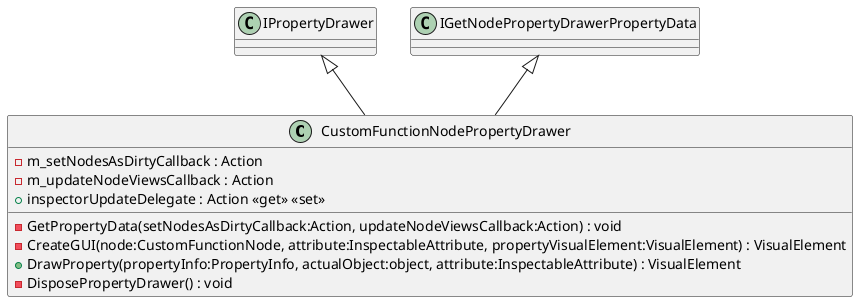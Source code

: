 @startuml
class CustomFunctionNodePropertyDrawer {
    - m_setNodesAsDirtyCallback : Action
    - m_updateNodeViewsCallback : Action
    - GetPropertyData(setNodesAsDirtyCallback:Action, updateNodeViewsCallback:Action) : void
    - CreateGUI(node:CustomFunctionNode, attribute:InspectableAttribute, propertyVisualElement:VisualElement) : VisualElement
    + inspectorUpdateDelegate : Action <<get>> <<set>>
    + DrawProperty(propertyInfo:PropertyInfo, actualObject:object, attribute:InspectableAttribute) : VisualElement
    - DisposePropertyDrawer() : void
}
IPropertyDrawer <|-- CustomFunctionNodePropertyDrawer
IGetNodePropertyDrawerPropertyData <|-- CustomFunctionNodePropertyDrawer
@enduml
